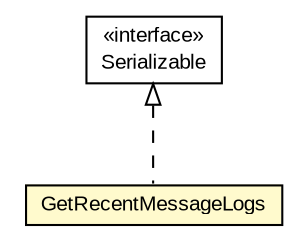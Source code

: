 #!/usr/local/bin/dot
#
# Class diagram 
# Generated by UMLGraph version R5_6-24-gf6e263 (http://www.umlgraph.org/)
#

digraph G {
	edge [fontname="arial",fontsize=10,labelfontname="arial",labelfontsize=10];
	node [fontname="arial",fontsize=10,shape=plaintext];
	nodesep=0.25;
	ranksep=0.5;
	// org.miloss.fgsms.services.interfaces.dataaccessservice.GetRecentMessageLogs
	c616329 [label=<<table title="org.miloss.fgsms.services.interfaces.dataaccessservice.GetRecentMessageLogs" border="0" cellborder="1" cellspacing="0" cellpadding="2" port="p" bgcolor="lemonChiffon" href="./GetRecentMessageLogs.html">
		<tr><td><table border="0" cellspacing="0" cellpadding="1">
<tr><td align="center" balign="center"> GetRecentMessageLogs </td></tr>
		</table></td></tr>
		</table>>, URL="./GetRecentMessageLogs.html", fontname="arial", fontcolor="black", fontsize=10.0];
	//org.miloss.fgsms.services.interfaces.dataaccessservice.GetRecentMessageLogs implements java.io.Serializable
	c617232:p -> c616329:p [dir=back,arrowtail=empty,style=dashed];
	// java.io.Serializable
	c617232 [label=<<table title="java.io.Serializable" border="0" cellborder="1" cellspacing="0" cellpadding="2" port="p" href="http://java.sun.com/j2se/1.4.2/docs/api/java/io/Serializable.html">
		<tr><td><table border="0" cellspacing="0" cellpadding="1">
<tr><td align="center" balign="center"> &#171;interface&#187; </td></tr>
<tr><td align="center" balign="center"> Serializable </td></tr>
		</table></td></tr>
		</table>>, URL="http://java.sun.com/j2se/1.4.2/docs/api/java/io/Serializable.html", fontname="arial", fontcolor="black", fontsize=10.0];
}

